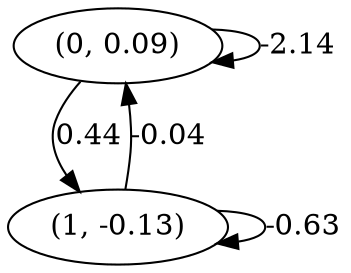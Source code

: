 digraph {
    0 [ label = "(0, 0.09)" ]
    1 [ label = "(1, -0.13)" ]
    0 -> 0 [ label = "-2.14" ]
    1 -> 1 [ label = "-0.63" ]
    1 -> 0 [ label = "-0.04" ]
    0 -> 1 [ label = "0.44" ]
}

